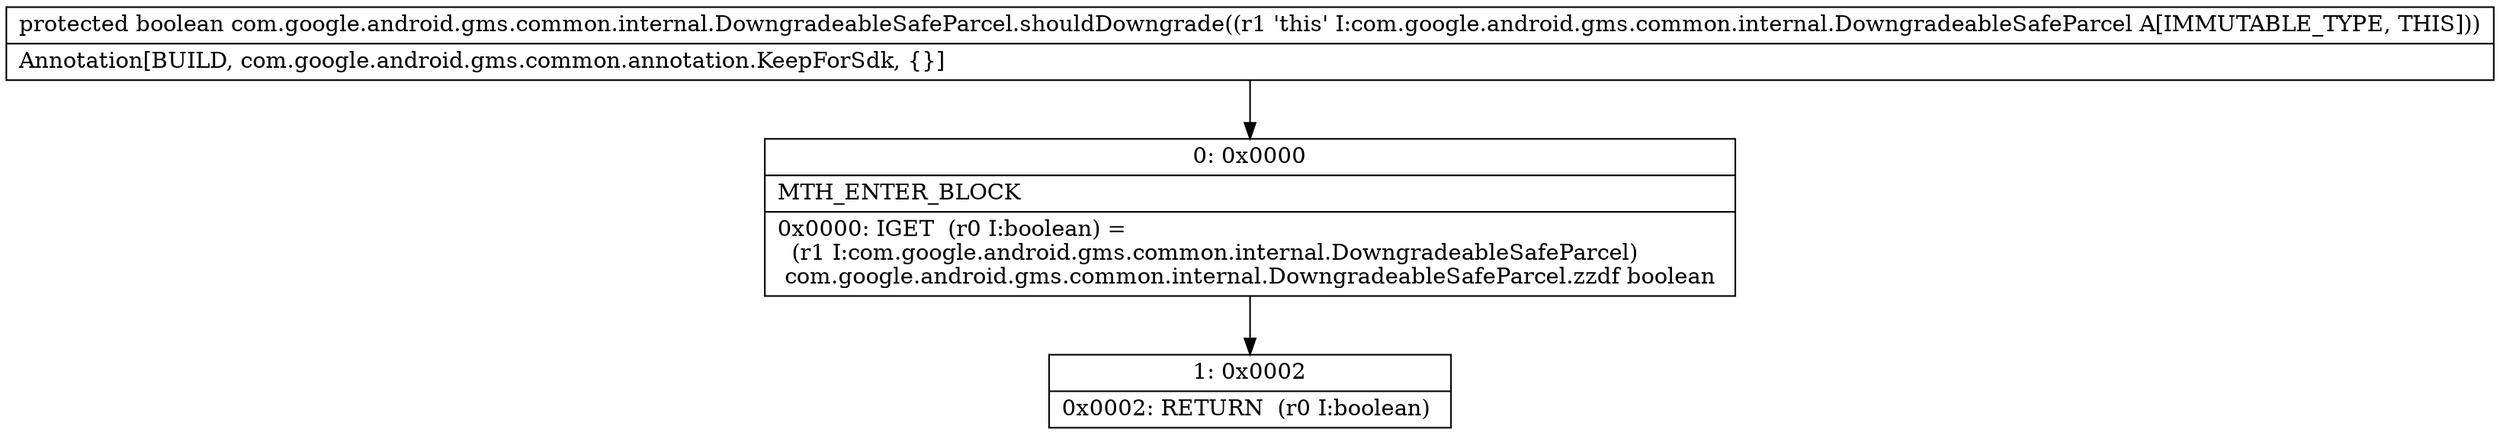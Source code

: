 digraph "CFG forcom.google.android.gms.common.internal.DowngradeableSafeParcel.shouldDowngrade()Z" {
Node_0 [shape=record,label="{0\:\ 0x0000|MTH_ENTER_BLOCK\l|0x0000: IGET  (r0 I:boolean) = \l  (r1 I:com.google.android.gms.common.internal.DowngradeableSafeParcel)\l com.google.android.gms.common.internal.DowngradeableSafeParcel.zzdf boolean \l}"];
Node_1 [shape=record,label="{1\:\ 0x0002|0x0002: RETURN  (r0 I:boolean) \l}"];
MethodNode[shape=record,label="{protected boolean com.google.android.gms.common.internal.DowngradeableSafeParcel.shouldDowngrade((r1 'this' I:com.google.android.gms.common.internal.DowngradeableSafeParcel A[IMMUTABLE_TYPE, THIS]))  | Annotation[BUILD, com.google.android.gms.common.annotation.KeepForSdk, \{\}]\l}"];
MethodNode -> Node_0;
Node_0 -> Node_1;
}

